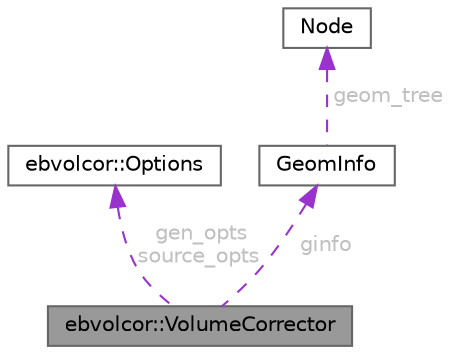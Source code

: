 digraph "ebvolcor::VolumeCorrector"
{
 // LATEX_PDF_SIZE
  bgcolor="transparent";
  edge [fontname=Helvetica,fontsize=10,labelfontname=Helvetica,labelfontsize=10];
  node [fontname=Helvetica,fontsize=10,shape=box,height=0.2,width=0.4];
  Node1 [id="Node000001",label="ebvolcor::VolumeCorrector",height=0.2,width=0.4,color="gray40", fillcolor="grey60", style="filled", fontcolor="black",tooltip="An object for controlling the volume correction routine."];
  Node2 -> Node1 [id="edge1_Node000001_Node000002",dir="back",color="darkorchid3",style="dashed",tooltip=" ",label=" gen_opts\nsource_opts",fontcolor="grey" ];
  Node2 [id="Node000002",label="ebvolcor::Options",height=0.2,width=0.4,color="gray40", fillcolor="white", style="filled",URL="$classebvolcor_1_1Options.html",tooltip="Volume correction initialization helper class."];
  Node3 -> Node1 [id="edge2_Node000001_Node000003",dir="back",color="darkorchid3",style="dashed",tooltip=" ",label=" ginfo",fontcolor="grey" ];
  Node3 [id="Node000003",label="GeomInfo",height=0.2,width=0.4,color="gray40", fillcolor="white", style="filled",URL="$classGeomInfo.html",tooltip="a container for organizing meta data about the geometries"];
  Node4 -> Node3 [id="edge3_Node000003_Node000004",dir="back",color="darkorchid3",style="dashed",tooltip=" ",label=" geom_tree",fontcolor="grey" ];
  Node4 [id="Node000004",label="Node",height=0.2,width=0.4,color="gray40", fillcolor="white", style="filled",URL="$classNode.html",tooltip=" "];
}
